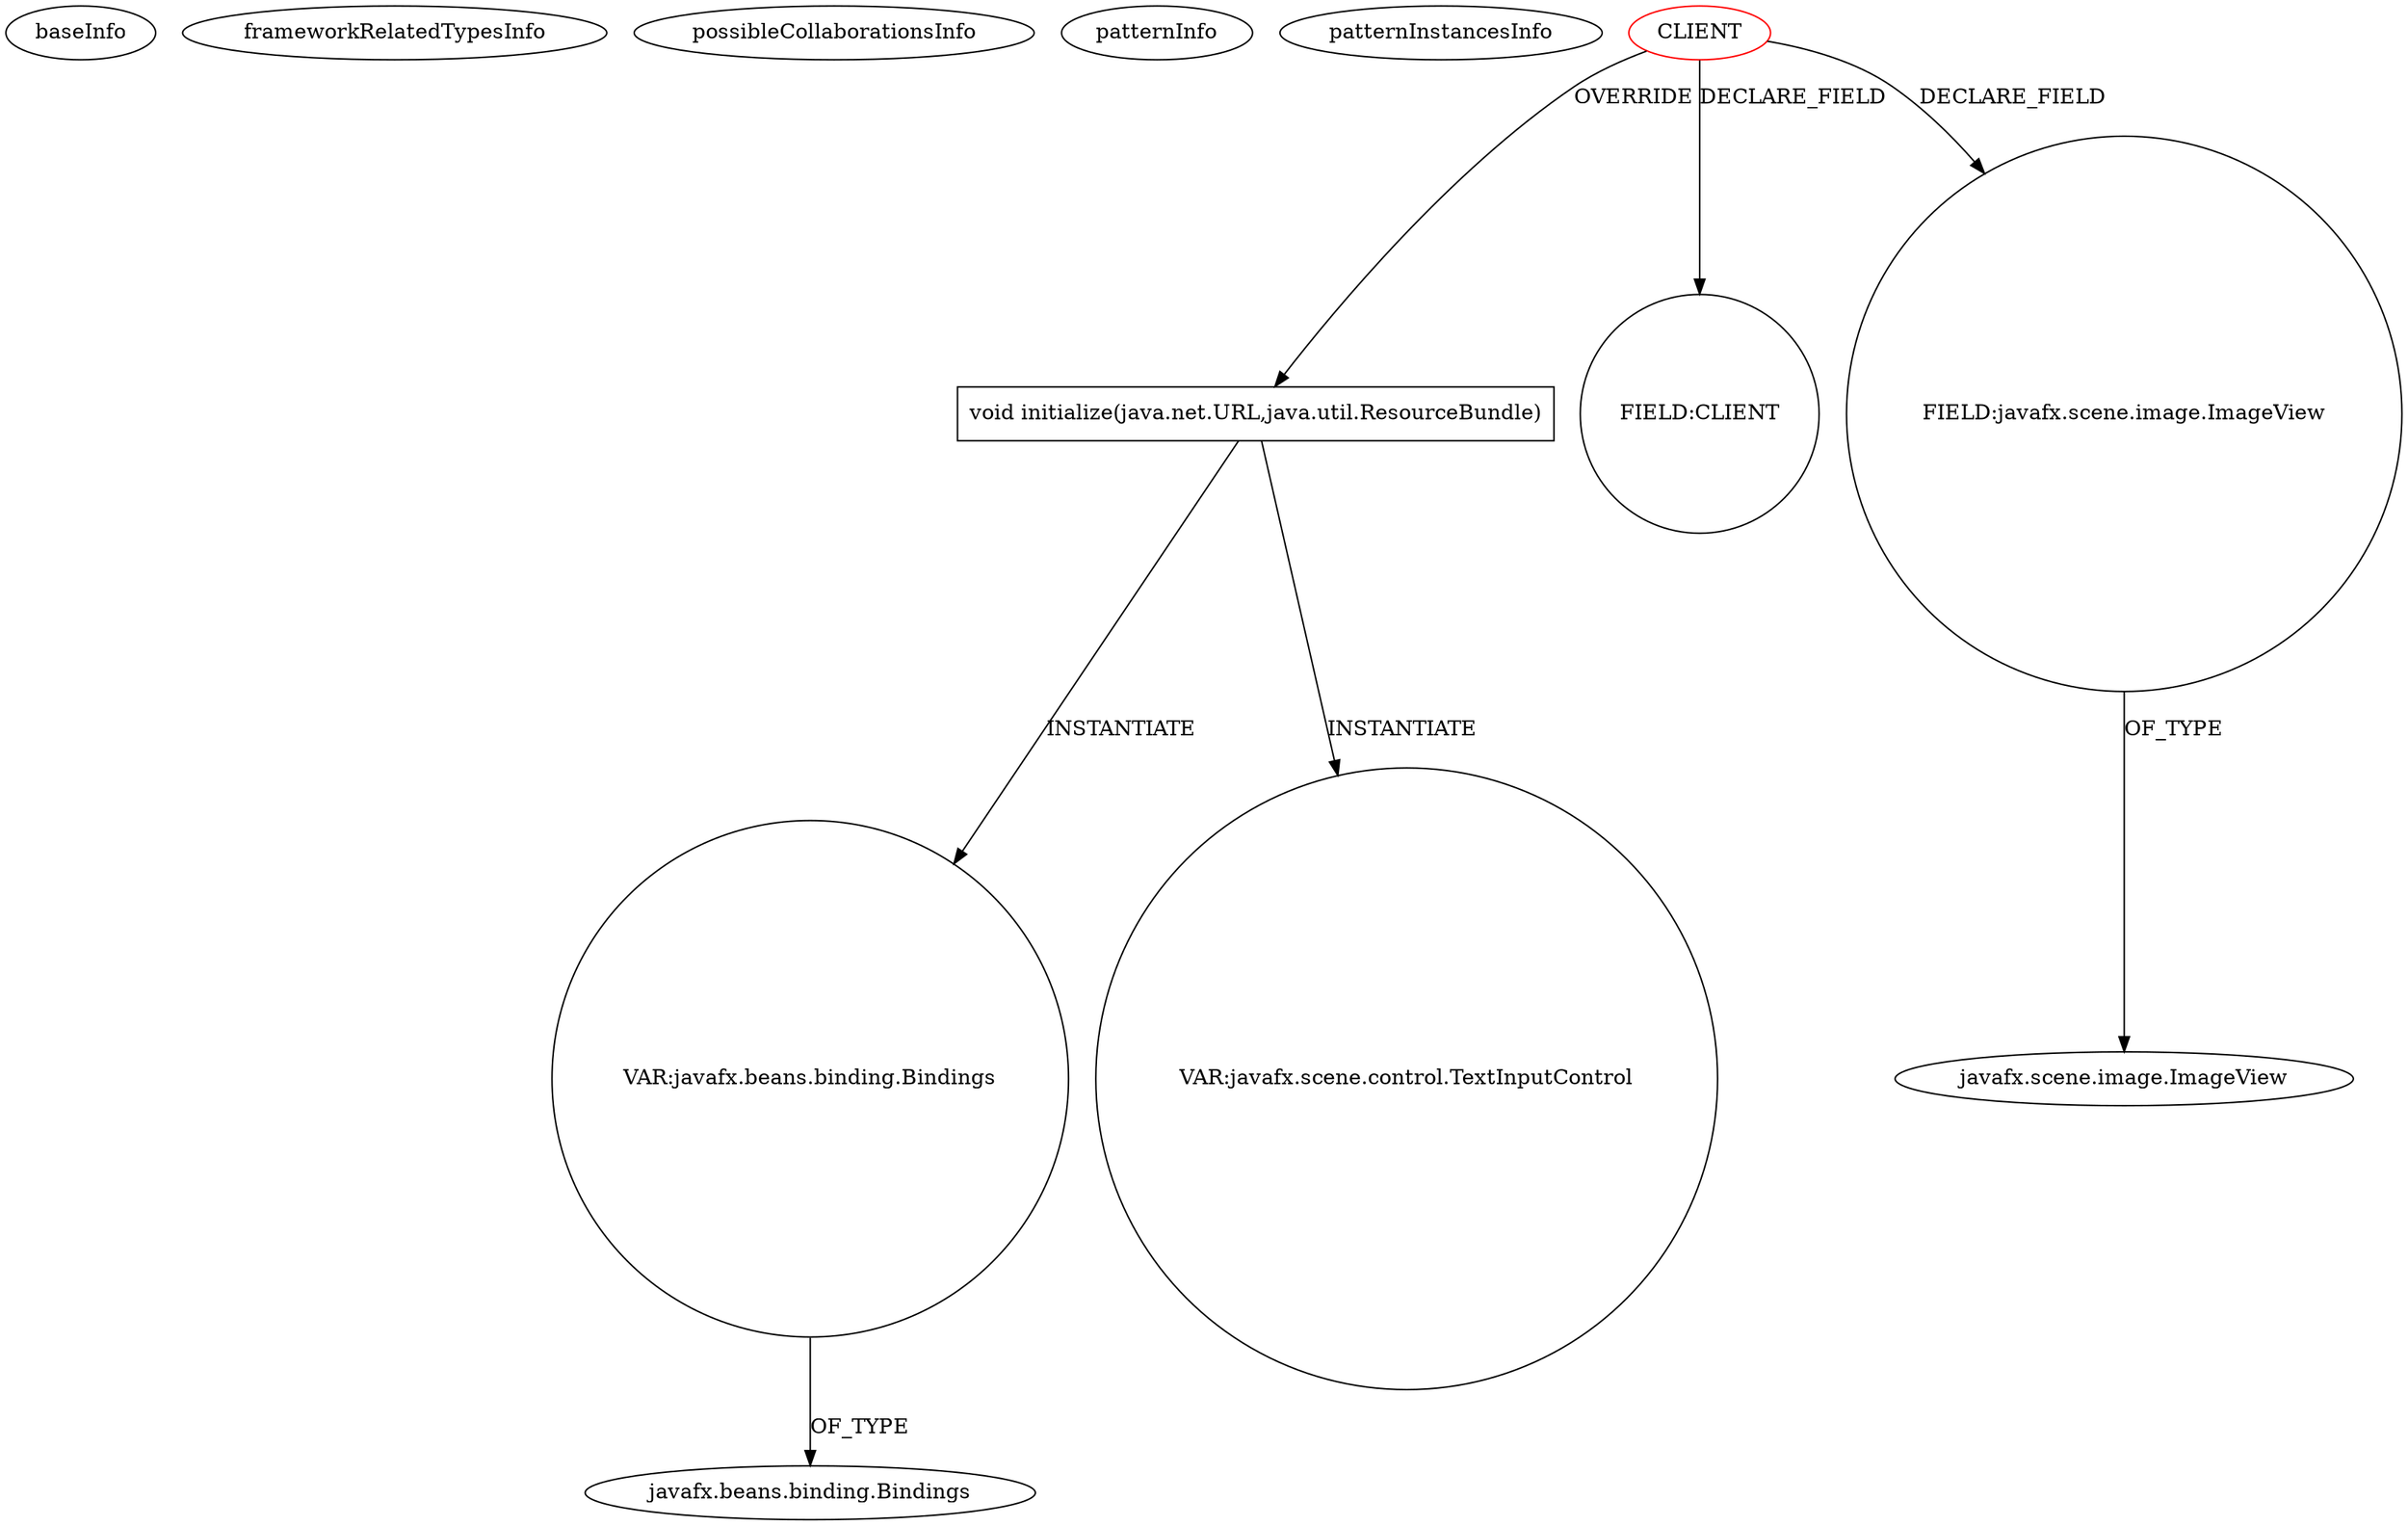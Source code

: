 digraph {
baseInfo[graphId=3419,category="pattern",isAnonymous=false,possibleRelation=false]
frameworkRelatedTypesInfo[]
possibleCollaborationsInfo[]
patternInfo[frequency=2.0,patternRootClient=0]
patternInstancesInfo[0="ravjot28-FameDen~/ravjot28-FameDen/FameDen-master/src/com/fameden/controller/RegistrationSceneController.java~RegistrationSceneController~4004",1="ravjot28-FameDen~/ravjot28-FameDen/FameDen-master/src/com/fameden/controller/TwitterIntegrationController.java~TwitterIntegrationController~4001"]
40[label="javafx.beans.binding.Bindings",vertexType="FRAMEWORK_CLASS_TYPE",isFrameworkType=false]
38[label="VAR:javafx.beans.binding.Bindings",vertexType="VARIABLE_EXPRESION",isFrameworkType=false,shape=circle]
13[label="void initialize(java.net.URL,java.util.ResourceBundle)",vertexType="OVERRIDING_METHOD_DECLARATION",isFrameworkType=false,shape=box]
0[label="CLIENT",vertexType="ROOT_CLIENT_CLASS_DECLARATION",isFrameworkType=false,color=red]
6[label="FIELD:CLIENT",vertexType="FIELD_DECLARATION",isFrameworkType=false,shape=circle]
2[label="FIELD:javafx.scene.image.ImageView",vertexType="FIELD_DECLARATION",isFrameworkType=false,shape=circle]
3[label="javafx.scene.image.ImageView",vertexType="FRAMEWORK_CLASS_TYPE",isFrameworkType=false]
41[label="VAR:javafx.scene.control.TextInputControl",vertexType="VARIABLE_EXPRESION",isFrameworkType=false,shape=circle]
0->6[label="DECLARE_FIELD"]
2->3[label="OF_TYPE"]
0->13[label="OVERRIDE"]
13->41[label="INSTANTIATE"]
38->40[label="OF_TYPE"]
13->38[label="INSTANTIATE"]
0->2[label="DECLARE_FIELD"]
}
